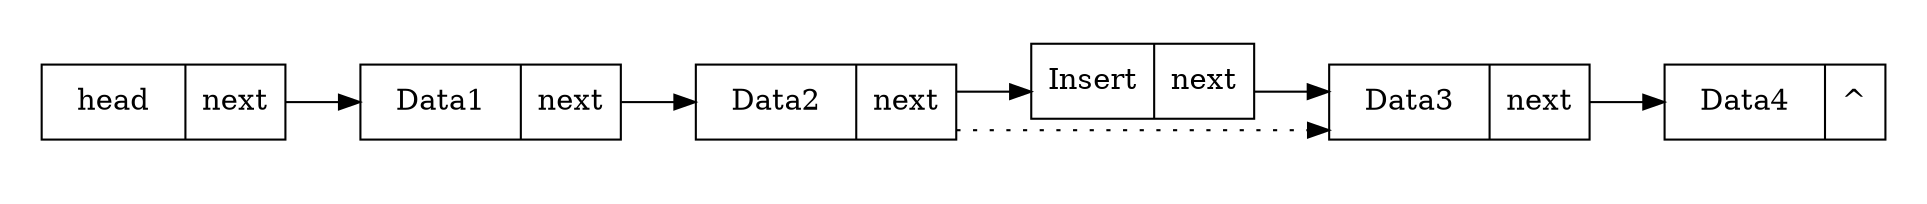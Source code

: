 
digraph LinkedList{
    node [shape = record]
    splines = ortho;
    rankdir = LR;
    subgraph cluster_0{
        color = transparent;
        head  [label="{<data>&nbsp; head &nbsp; | <next> next}"]
        node1 [label=" {<data>&nbsp; Data1 &nbsp;| <next> next}"];
        node2 [label=" {<data>&nbsp; Data2 &nbsp;| <next> next}"];
        node3 [label=" {<data>&nbsp; Data3 &nbsp;| <next> next}"];
        node4 [label=" {<data>&nbsp; Data4 &nbsp;| ^ }"];
        node5 [label=" {<data> Insert | <next>next}"];

        head:next->node1:data;
        node1:next->node2:data;
        node2:next ->node3:data [style = dotted] ;
        node3:next ->node4:data;
        node2:next->node5:data;
        node5:next->node3:data;
    }

}